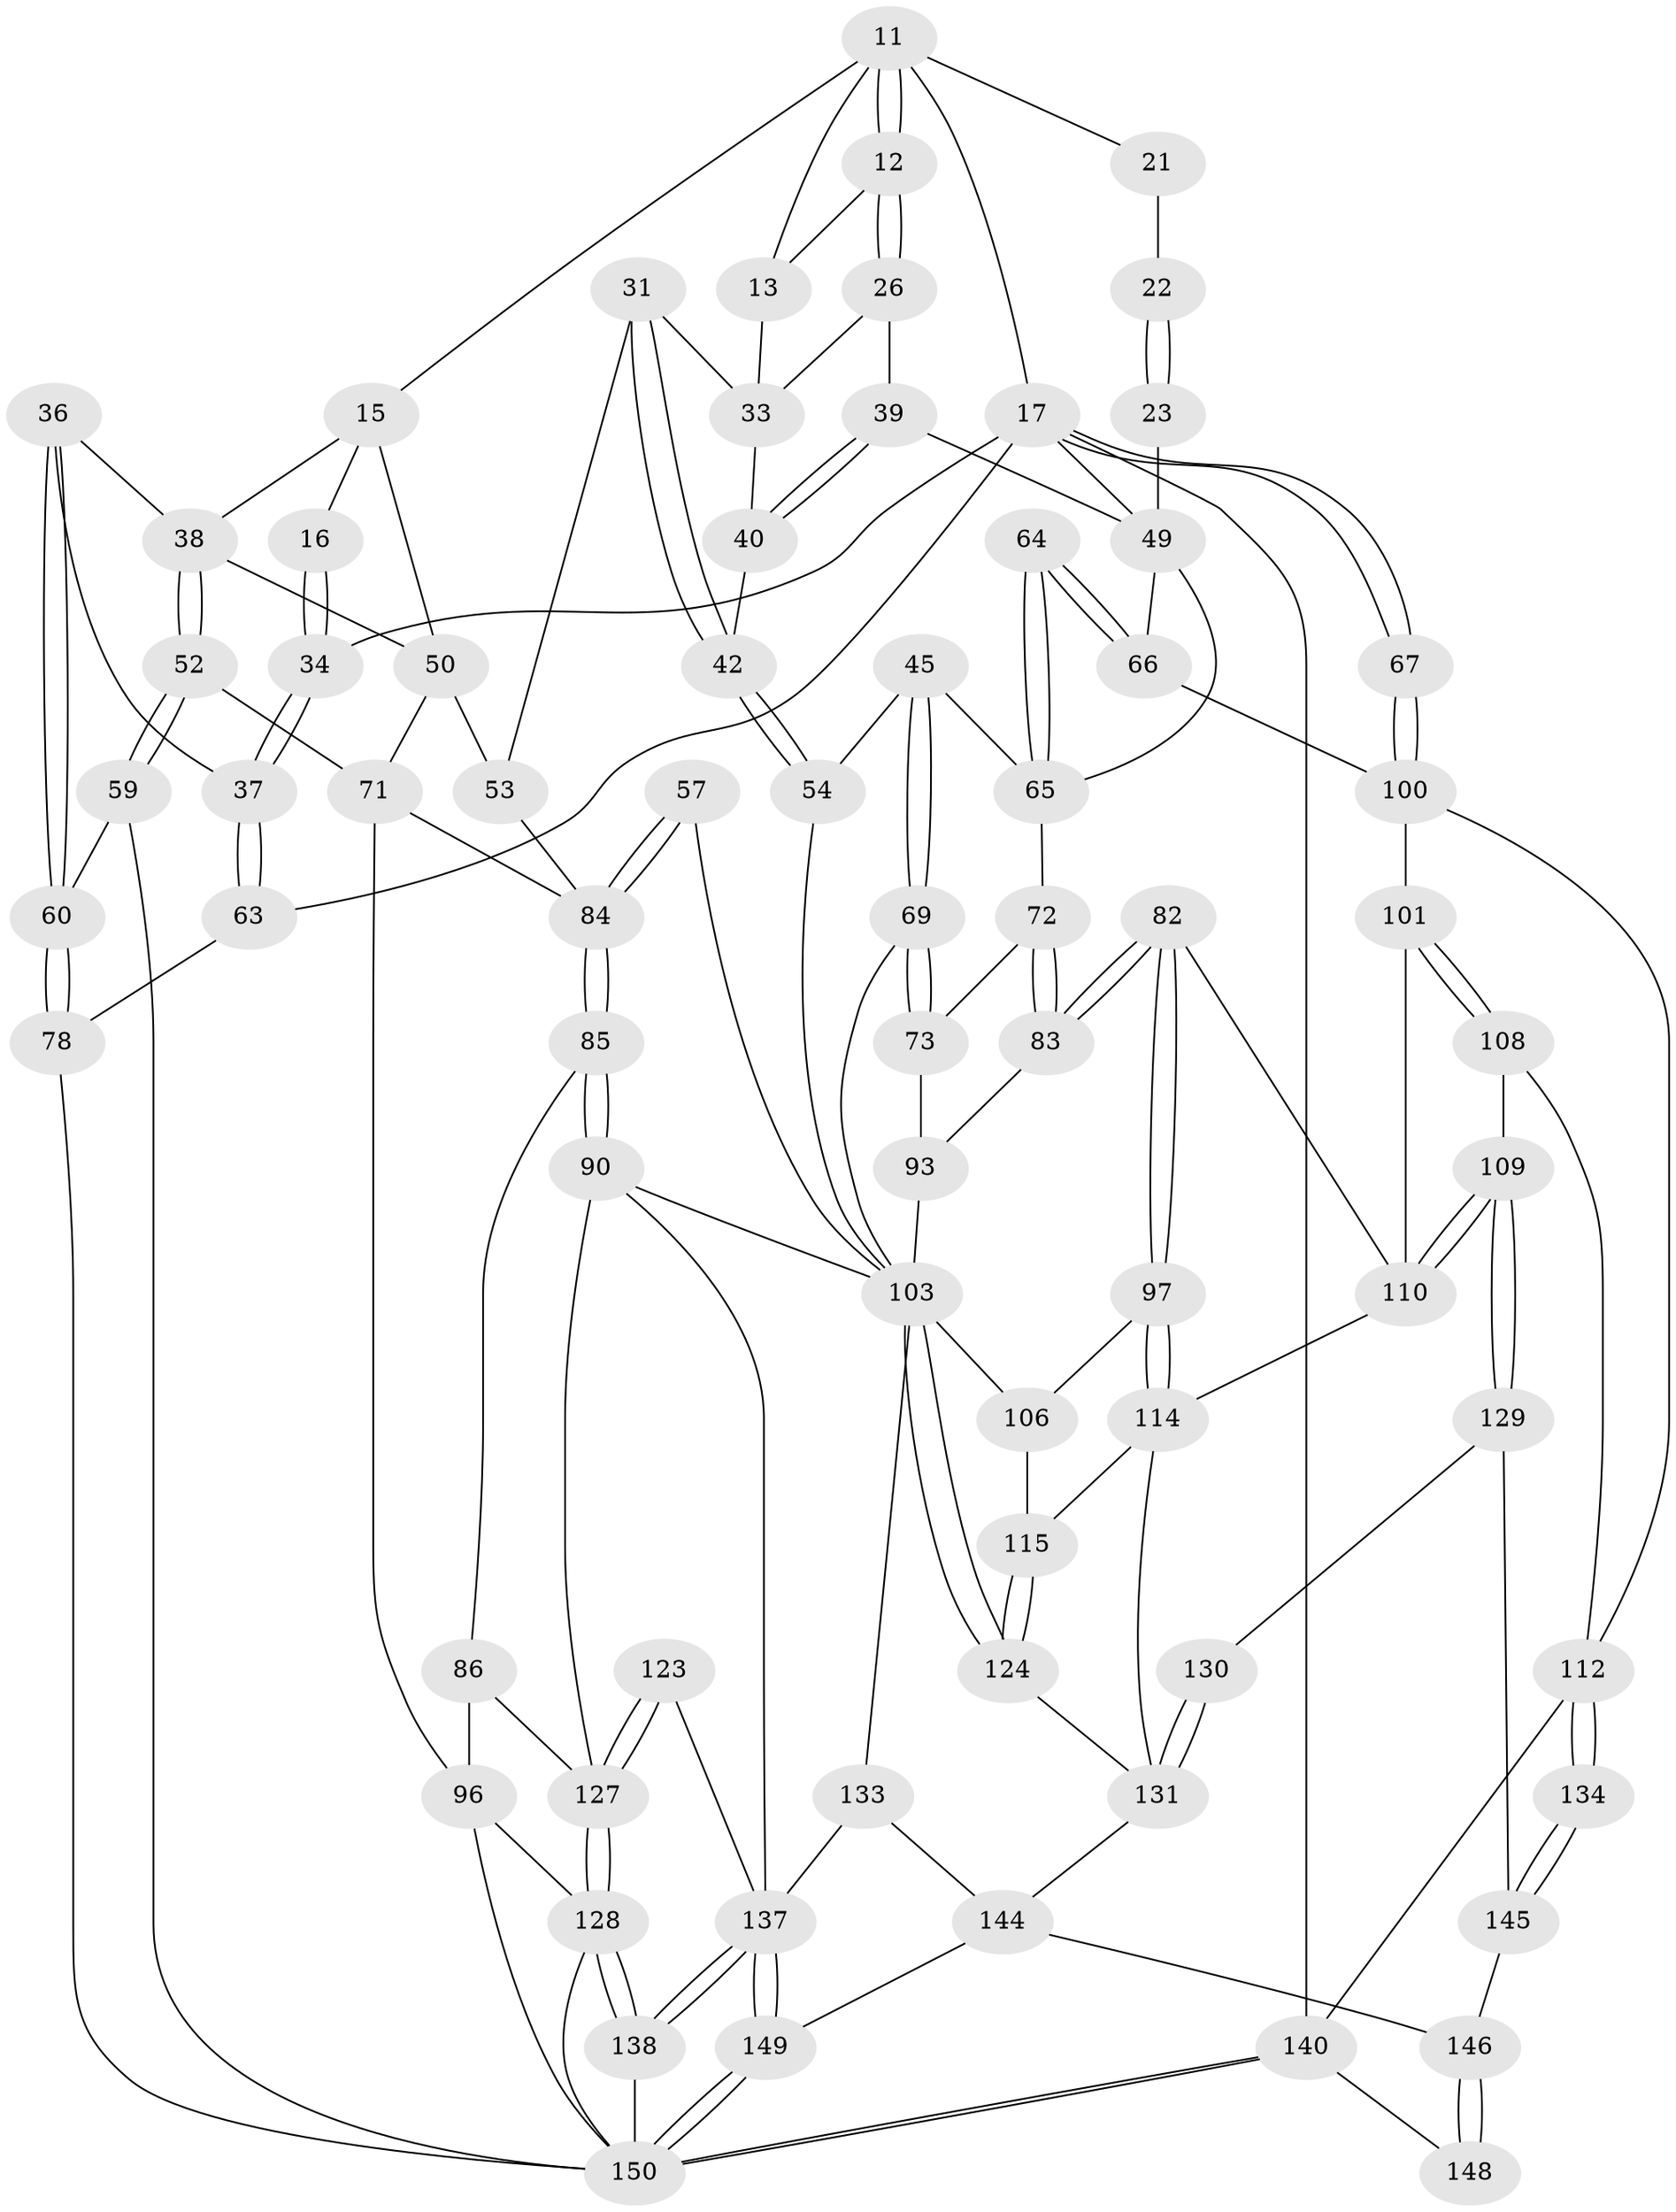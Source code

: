 // original degree distribution, {3: 0.013333333333333334, 4: 0.2, 5: 0.6, 6: 0.18666666666666668}
// Generated by graph-tools (version 1.1) at 2025/01/03/09/25 05:01:09]
// undirected, 75 vertices, 167 edges
graph export_dot {
graph [start="1"]
  node [color=gray90,style=filled];
  11 [pos="+0.8085251085586903+0",super="+2+8"];
  12 [pos="+0.7391505482456139+0.016997575216341317"];
  13 [pos="+0.544477022376169+0.07557542188634403"];
  15 [pos="+0.20923427647684176+0.06482113045702767",super="+14"];
  16 [pos="+0.17893517916401977+0.034303470755786894",super="+6"];
  17 [pos="+1+0.22151389078792588",super="+3+4"];
  21 [pos="+0.8510254884297532+0"];
  22 [pos="+0.8433460396834198+0.12853589545612293",super="+20"];
  23 [pos="+0.8334451667532474+0.1775372859291583",super="+19"];
  26 [pos="+0.7383681226148663+0.021532930124354806"];
  31 [pos="+0.5317527240457989+0.19032999255778826"];
  33 [pos="+0.6521747691070715+0.125404717377933",super="+30"];
  34 [pos="+0.07442231422988616+0.1744786166336457",super="+5"];
  36 [pos="+0.12679248378773425+0.2905930456010019"];
  37 [pos="+0.06110758727567829+0.24746711292565218"];
  38 [pos="+0.23792036352584764+0.2099976725398981",super="+35"];
  39 [pos="+0.7217028781049243+0.191491168405346",super="+25"];
  40 [pos="+0.6721243280670455+0.18275722947900155"];
  42 [pos="+0.5763274431651768+0.2327595587522293",super="+41"];
  45 [pos="+0.7139843302717546+0.2967990931102971"];
  49 [pos="+0.7991623455438012+0.2528582038938439",super="+43+48"];
  50 [pos="+0.36045923307449035+0.30379408008756503",super="+28+29+27"];
  52 [pos="+0.3235087249742367+0.3268809099443109"];
  53 [pos="+0.4605674131411908+0.2881964127641452",super="+32"];
  54 [pos="+0.5841673282772245+0.24738045585652443",super="+46"];
  57 [pos="+0.5231150259213997+0.37816527798465427"];
  59 [pos="+0.1594560228854995+0.3493458894437681"];
  60 [pos="+0.13211551597000915+0.3124227566344382"];
  63 [pos="+0+0.25582702888775233"];
  64 [pos="+0.8695553942745874+0.3646651592488339"];
  65 [pos="+0.7809078122180906+0.3728890206331655",super="+44"];
  66 [pos="+0.8821704152509096+0.36926730300861177",super="+61+62"];
  67 [pos="+1+0.3171691008570851"];
  69 [pos="+0.6832888016329974+0.3357028352571942"];
  71 [pos="+0.34802047124857055+0.370300254172077",super="+51"];
  72 [pos="+0.7770007732894565+0.3802285243384258"];
  73 [pos="+0.6547731896927275+0.4014894790064416"];
  78 [pos="+0+0.6123213155145519"];
  82 [pos="+0.8171769264535802+0.5193667574339027"];
  83 [pos="+0.7619265595198894+0.42861855233922724"];
  84 [pos="+0.43894503152153846+0.5122854761051922",super="+70+58"];
  85 [pos="+0.43819860640218056+0.5298219726241449"];
  86 [pos="+0.34816445291123665+0.5442579098233341"];
  90 [pos="+0.44171951488364486+0.5334487269145447",super="+89"];
  93 [pos="+0.6633563510045273+0.4504583342529119",super="+74"];
  96 [pos="+0.20117389005859962+0.5458250122397635",super="+87+76"];
  97 [pos="+0.7832749835203776+0.5348469575381569"];
  100 [pos="+1+0.46400784400147715",super="+99+79+68"];
  101 [pos="+0.9411218186291329+0.5640408144747707",super="+80"];
  103 [pos="+0.6121387297881136+0.6961372747542522",super="+102+88+56+55+94"];
  106 [pos="+0.7106940999110356+0.5976511170577815",super="+98"];
  108 [pos="+0.9574859524802541+0.6621196884372618"];
  109 [pos="+0.9338184241469412+0.6700698167265651"];
  110 [pos="+0.8790329308527243+0.6535428138586598",super="+81"];
  112 [pos="+1+0.8303713479535314",super="+107"];
  114 [pos="+0.7696739621823478+0.6408385080100429",super="+113"];
  115 [pos="+0.7299364971426004+0.6352834180020647"];
  123 [pos="+0.40165688935128824+0.7693792923948617"];
  124 [pos="+0.6691668764741823+0.6953574825328883"];
  127 [pos="+0.326799688187972+0.7875811630204607",super="+120+119+121"];
  128 [pos="+0.3066406619256668+0.8044000134134406",super="+117+116"];
  129 [pos="+0.8885983101637289+0.8208598532507109"];
  130 [pos="+0.8033232987699113+0.8138123374906865"];
  131 [pos="+0.7319979333041011+0.8645387360215966",super="+126+125"];
  133 [pos="+0.593918117956375+0.7250996247690473",super="+104"];
  134 [pos="+1+0.848902916996727"];
  137 [pos="+0.5701024476631986+1",super="+136+122+105"];
  138 [pos="+0.28825720445139325+0.8401225056056213"];
  140 [pos="+0+1",super="+111"];
  144 [pos="+0.6499659914805657+1",super="+132"];
  145 [pos="+0.9492845051815556+0.9253520388272946",super="+141+135"];
  146 [pos="+0.9375840126570907+0.9515725592476523",super="+143"];
  148 [pos="+0.8968708735841064+1"];
  149 [pos="+0.5893625475970655+1"];
  150 [pos="+0.188007862191361+1",super="+147+139"];
  11 -- 12;
  11 -- 12;
  11 -- 21;
  11 -- 17;
  11 -- 13;
  11 -- 15;
  12 -- 13;
  12 -- 26;
  12 -- 26;
  13 -- 33;
  15 -- 16 [weight=2];
  15 -- 38;
  15 -- 50 [weight=2];
  16 -- 34 [weight=2];
  16 -- 34;
  17 -- 67;
  17 -- 67;
  17 -- 140 [weight=2];
  17 -- 63;
  17 -- 34;
  17 -- 49;
  21 -- 22 [weight=2];
  22 -- 23 [weight=2];
  22 -- 23;
  23 -- 49 [weight=2];
  26 -- 33;
  26 -- 39;
  31 -- 42;
  31 -- 42;
  31 -- 33;
  31 -- 53;
  33 -- 40;
  34 -- 37;
  34 -- 37;
  36 -- 37;
  36 -- 60;
  36 -- 60;
  36 -- 38;
  37 -- 63;
  37 -- 63;
  38 -- 52;
  38 -- 52;
  38 -- 50;
  39 -- 40;
  39 -- 40;
  39 -- 49 [weight=2];
  40 -- 42;
  42 -- 54 [weight=2];
  42 -- 54;
  45 -- 69;
  45 -- 69;
  45 -- 65;
  45 -- 54;
  49 -- 65;
  49 -- 66 [weight=2];
  50 -- 53 [weight=2];
  50 -- 71;
  52 -- 59;
  52 -- 59;
  52 -- 71;
  53 -- 84;
  54 -- 103;
  57 -- 84 [weight=2];
  57 -- 84;
  57 -- 103;
  59 -- 60;
  59 -- 150;
  60 -- 78;
  60 -- 78;
  63 -- 78;
  64 -- 65;
  64 -- 65;
  64 -- 66 [weight=2];
  64 -- 66;
  65 -- 72;
  66 -- 100;
  67 -- 100 [weight=2];
  67 -- 100;
  69 -- 73;
  69 -- 73;
  69 -- 103;
  71 -- 84;
  71 -- 96;
  72 -- 73;
  72 -- 83;
  72 -- 83;
  73 -- 93;
  78 -- 150;
  82 -- 83;
  82 -- 83;
  82 -- 97;
  82 -- 97;
  82 -- 110;
  83 -- 93;
  84 -- 85;
  84 -- 85;
  85 -- 86;
  85 -- 90;
  85 -- 90;
  86 -- 127;
  86 -- 96;
  90 -- 127;
  90 -- 137;
  90 -- 103;
  93 -- 103 [weight=2];
  96 -- 128;
  96 -- 150 [weight=2];
  97 -- 114;
  97 -- 114;
  97 -- 106;
  100 -- 101 [weight=2];
  100 -- 112;
  101 -- 108;
  101 -- 108;
  101 -- 110;
  103 -- 124;
  103 -- 124;
  103 -- 106 [weight=2];
  103 -- 133;
  106 -- 115;
  108 -- 109;
  108 -- 112;
  109 -- 110;
  109 -- 110;
  109 -- 129;
  109 -- 129;
  110 -- 114;
  112 -- 134;
  112 -- 134;
  112 -- 140;
  114 -- 115;
  114 -- 131;
  115 -- 124;
  115 -- 124;
  123 -- 127 [weight=2];
  123 -- 127;
  123 -- 137;
  124 -- 131;
  127 -- 128 [weight=2];
  127 -- 128;
  128 -- 138;
  128 -- 138;
  128 -- 150;
  129 -- 130;
  129 -- 145;
  130 -- 131 [weight=2];
  130 -- 131;
  131 -- 144;
  133 -- 137 [weight=2];
  133 -- 144;
  134 -- 145 [weight=2];
  134 -- 145;
  137 -- 138;
  137 -- 138;
  137 -- 149;
  137 -- 149;
  138 -- 150;
  140 -- 150 [weight=2];
  140 -- 150;
  140 -- 148;
  144 -- 149;
  144 -- 146;
  145 -- 146 [weight=2];
  146 -- 148 [weight=2];
  146 -- 148;
  149 -- 150;
  149 -- 150;
}
